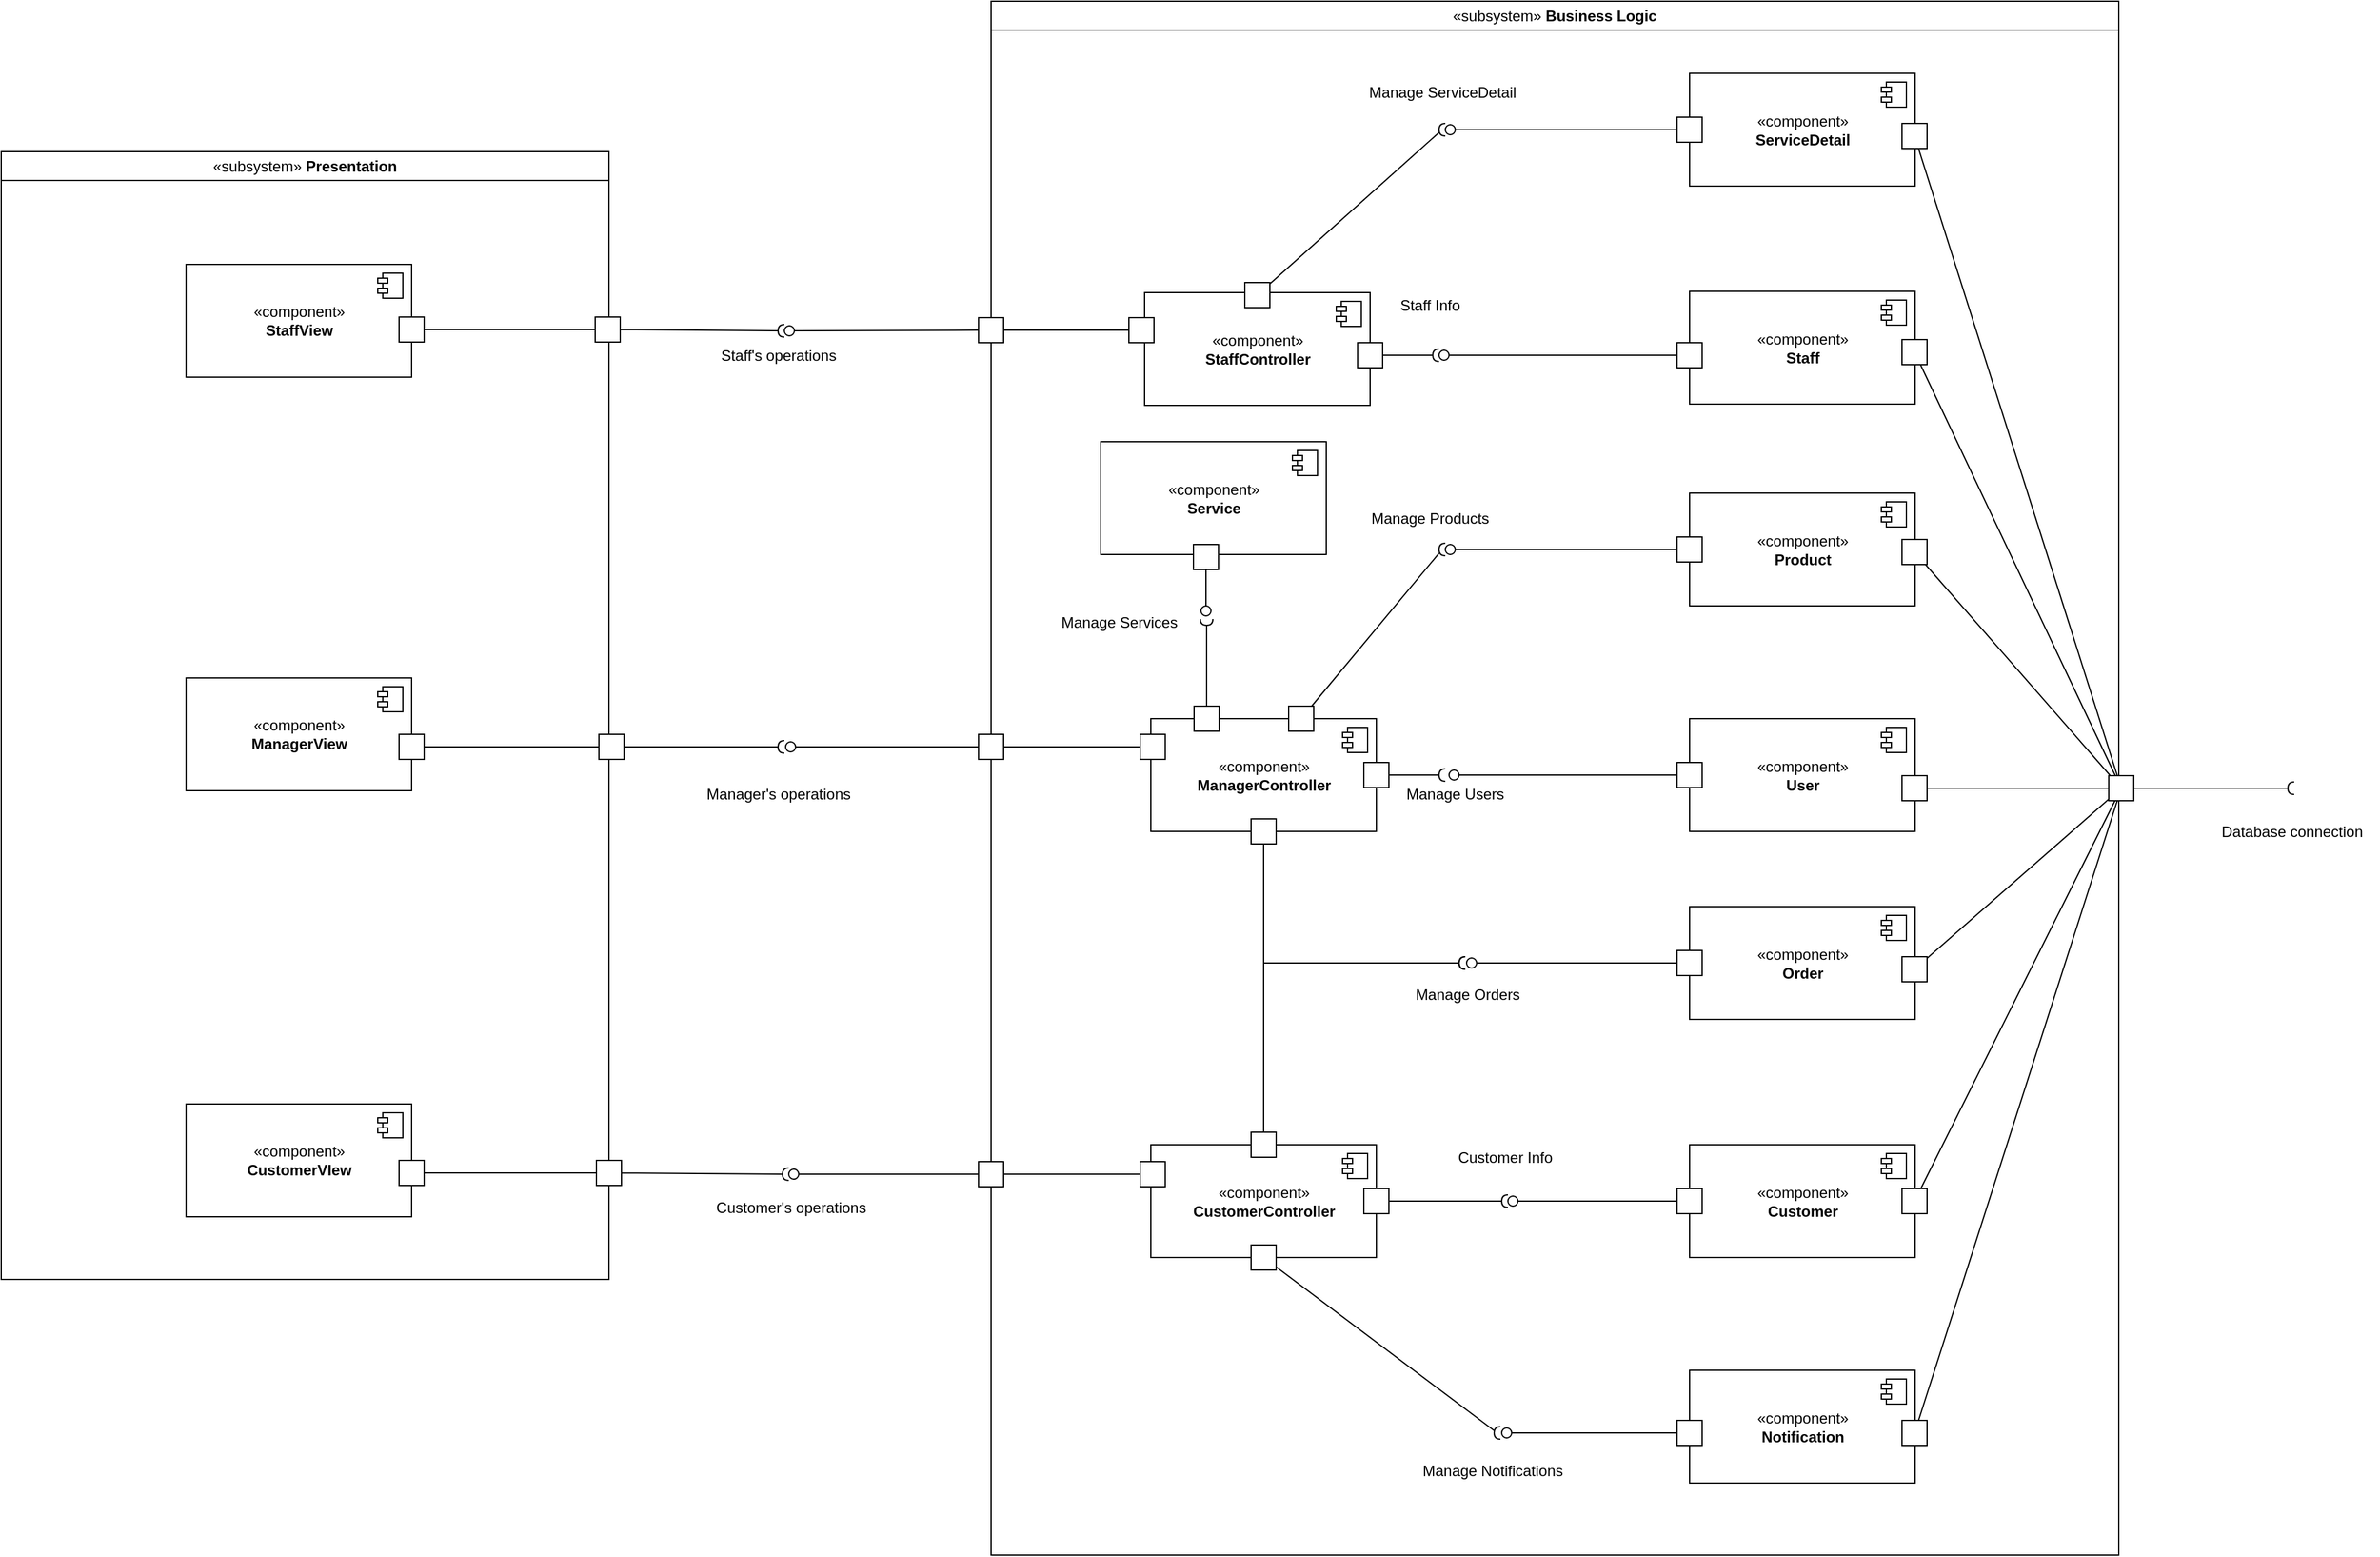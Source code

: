 <mxfile version="24.8.3">
  <diagram name="Page-1" id="fDp5jnlC77bflOpHESIz">
    <mxGraphModel dx="5008" dy="2889" grid="1" gridSize="10" guides="1" tooltips="1" connect="1" arrows="1" fold="1" page="1" pageScale="1" pageWidth="827" pageHeight="1169" math="0" shadow="0">
      <root>
        <mxCell id="0" />
        <mxCell id="1" parent="0" />
        <mxCell id="OTHG-YNJ5ATRgMX6RS4N-114" value="" style="endArrow=none;html=1;rounded=0;align=center;verticalAlign=top;endFill=0;labelBackgroundColor=none;endSize=2;" parent="1" source="OTHG-YNJ5ATRgMX6RS4N-112" target="v-9HtM4yVK6bZZOlOFo0-16" edge="1">
          <mxGeometry relative="1" as="geometry">
            <mxPoint x="-1070" y="465" as="targetPoint" />
          </mxGeometry>
        </mxCell>
        <mxCell id="OTHG-YNJ5ATRgMX6RS4N-117" value="" style="endArrow=none;html=1;rounded=0;align=center;verticalAlign=top;endFill=0;labelBackgroundColor=none;endSize=2;" parent="1" source="OTHG-YNJ5ATRgMX6RS4N-115" target="v-9HtM4yVK6bZZOlOFo0-19" edge="1">
          <mxGeometry relative="1" as="geometry">
            <mxPoint x="-1085" y="805" as="targetPoint" />
          </mxGeometry>
        </mxCell>
        <mxCell id="v-9HtM4yVK6bZZOlOFo0-1" value="&lt;span style=&quot;font-weight: 400;&quot;&gt;«subsystem»&amp;nbsp;&lt;/span&gt;&lt;b&gt;Presentation&lt;/b&gt;" style="swimlane;whiteSpace=wrap;html=1;" vertex="1" parent="1">
          <mxGeometry x="-1420" y="-10" width="485" height="900" as="geometry" />
        </mxCell>
        <mxCell id="v-9HtM4yVK6bZZOlOFo0-2" value="" style="html=1;rounded=0;" vertex="1" parent="v-9HtM4yVK6bZZOlOFo0-1">
          <mxGeometry x="474" y="132" width="20" height="20" as="geometry" />
        </mxCell>
        <mxCell id="OTHG-YNJ5ATRgMX6RS4N-28" value="«component»&lt;br&gt;&lt;b&gt;StaffView&lt;/b&gt;" style="html=1;dropTarget=0;whiteSpace=wrap;" parent="v-9HtM4yVK6bZZOlOFo0-1" vertex="1">
          <mxGeometry x="147.5" y="90" width="180" height="90" as="geometry" />
        </mxCell>
        <mxCell id="OTHG-YNJ5ATRgMX6RS4N-29" value="" style="shape=module;jettyWidth=8;jettyHeight=4;" parent="OTHG-YNJ5ATRgMX6RS4N-28" vertex="1">
          <mxGeometry x="1" width="20" height="20" relative="1" as="geometry">
            <mxPoint x="-27" y="7" as="offset" />
          </mxGeometry>
        </mxCell>
        <mxCell id="OTHG-YNJ5ATRgMX6RS4N-26" value="«component»&lt;br&gt;&lt;b&gt;ManagerView&lt;/b&gt;" style="html=1;dropTarget=0;whiteSpace=wrap;" parent="v-9HtM4yVK6bZZOlOFo0-1" vertex="1">
          <mxGeometry x="147.5" y="420" width="180" height="90" as="geometry" />
        </mxCell>
        <mxCell id="OTHG-YNJ5ATRgMX6RS4N-27" value="" style="shape=module;jettyWidth=8;jettyHeight=4;" parent="OTHG-YNJ5ATRgMX6RS4N-26" vertex="1">
          <mxGeometry x="1" width="20" height="20" relative="1" as="geometry">
            <mxPoint x="-27" y="7" as="offset" />
          </mxGeometry>
        </mxCell>
        <mxCell id="OTHG-YNJ5ATRgMX6RS4N-24" value="«component»&lt;br&gt;&lt;b&gt;CustomerVIew&lt;/b&gt;" style="html=1;dropTarget=0;whiteSpace=wrap;" parent="v-9HtM4yVK6bZZOlOFo0-1" vertex="1">
          <mxGeometry x="147.5" y="760" width="180" height="90" as="geometry" />
        </mxCell>
        <mxCell id="OTHG-YNJ5ATRgMX6RS4N-25" value="" style="shape=module;jettyWidth=8;jettyHeight=4;" parent="OTHG-YNJ5ATRgMX6RS4N-24" vertex="1">
          <mxGeometry x="1" width="20" height="20" relative="1" as="geometry">
            <mxPoint x="-27" y="7" as="offset" />
          </mxGeometry>
        </mxCell>
        <mxCell id="OTHG-YNJ5ATRgMX6RS4N-115" value="" style="html=1;rounded=0;" parent="v-9HtM4yVK6bZZOlOFo0-1" vertex="1">
          <mxGeometry x="317.5" y="805" width="20" height="20" as="geometry" />
        </mxCell>
        <mxCell id="OTHG-YNJ5ATRgMX6RS4N-112" value="" style="html=1;rounded=0;" parent="v-9HtM4yVK6bZZOlOFo0-1" vertex="1">
          <mxGeometry x="317.5" y="465" width="20" height="20" as="geometry" />
        </mxCell>
        <mxCell id="OTHG-YNJ5ATRgMX6RS4N-109" value="" style="html=1;rounded=0;" parent="v-9HtM4yVK6bZZOlOFo0-1" vertex="1">
          <mxGeometry x="317.5" y="132" width="20" height="20" as="geometry" />
        </mxCell>
        <mxCell id="OTHG-YNJ5ATRgMX6RS4N-111" value="" style="endArrow=none;html=1;rounded=0;align=center;verticalAlign=top;endFill=0;labelBackgroundColor=none;endSize=2;" parent="v-9HtM4yVK6bZZOlOFo0-1" source="OTHG-YNJ5ATRgMX6RS4N-109" target="v-9HtM4yVK6bZZOlOFo0-2" edge="1">
          <mxGeometry relative="1" as="geometry">
            <mxPoint x="335" y="141" as="targetPoint" />
          </mxGeometry>
        </mxCell>
        <mxCell id="v-9HtM4yVK6bZZOlOFo0-16" value="" style="html=1;rounded=0;" vertex="1" parent="1">
          <mxGeometry x="-943" y="455" width="20" height="20" as="geometry" />
        </mxCell>
        <mxCell id="v-9HtM4yVK6bZZOlOFo0-17" value="" style="shape=requiredInterface;html=1;fontSize=11;align=center;fillColor=none;points=[];aspect=fixed;resizable=0;verticalAlign=bottom;labelPosition=center;verticalLabelPosition=top;flipH=1;rotation=0;" vertex="1" parent="1">
          <mxGeometry x="-800" y="460" width="5" height="10" as="geometry" />
        </mxCell>
        <mxCell id="v-9HtM4yVK6bZZOlOFo0-18" value="" style="endArrow=none;html=1;rounded=0;align=center;verticalAlign=top;endFill=0;labelBackgroundColor=none;endSize=2;" edge="1" parent="1" source="v-9HtM4yVK6bZZOlOFo0-16" target="v-9HtM4yVK6bZZOlOFo0-17">
          <mxGeometry relative="1" as="geometry">
            <mxPoint x="-965.001" y="465.074" as="targetPoint" />
          </mxGeometry>
        </mxCell>
        <mxCell id="v-9HtM4yVK6bZZOlOFo0-19" value="" style="html=1;rounded=0;" vertex="1" parent="1">
          <mxGeometry x="-945" y="795" width="20" height="20" as="geometry" />
        </mxCell>
        <mxCell id="v-9HtM4yVK6bZZOlOFo0-20" value="" style="shape=requiredInterface;html=1;fontSize=11;align=center;fillColor=none;points=[];aspect=fixed;resizable=0;verticalAlign=bottom;labelPosition=center;verticalLabelPosition=top;flipH=1;rotation=0;" vertex="1" parent="1">
          <mxGeometry x="-796.5" y="801" width="5" height="10" as="geometry" />
        </mxCell>
        <mxCell id="v-9HtM4yVK6bZZOlOFo0-21" value="" style="endArrow=none;html=1;rounded=0;align=center;verticalAlign=top;endFill=0;labelBackgroundColor=none;endSize=2;" edge="1" parent="1" source="v-9HtM4yVK6bZZOlOFo0-19" target="v-9HtM4yVK6bZZOlOFo0-20">
          <mxGeometry relative="1" as="geometry">
            <mxPoint x="-967.001" y="805.074" as="targetPoint" />
          </mxGeometry>
        </mxCell>
        <mxCell id="v-9HtM4yVK6bZZOlOFo0-3" value="" style="shape=requiredInterface;html=1;fontSize=11;align=center;fillColor=none;points=[];aspect=fixed;resizable=0;verticalAlign=bottom;labelPosition=center;verticalLabelPosition=top;flipH=1;rotation=0;" vertex="1" parent="1">
          <mxGeometry x="-800" y="128" width="5" height="10" as="geometry" />
        </mxCell>
        <mxCell id="v-9HtM4yVK6bZZOlOFo0-4" value="" style="endArrow=none;html=1;rounded=0;align=center;verticalAlign=top;endFill=0;labelBackgroundColor=none;endSize=2;" edge="1" source="v-9HtM4yVK6bZZOlOFo0-2" target="v-9HtM4yVK6bZZOlOFo0-3" parent="1">
          <mxGeometry relative="1" as="geometry">
            <mxPoint x="-968.001" y="132.074" as="targetPoint" />
          </mxGeometry>
        </mxCell>
        <mxCell id="v-9HtM4yVK6bZZOlOFo0-24" value="&lt;span style=&quot;font-weight: 400;&quot;&gt;«subsystem»&amp;nbsp;&lt;/span&gt;&lt;b&gt;Business Logic&lt;/b&gt;" style="swimlane;whiteSpace=wrap;html=1;" vertex="1" parent="1">
          <mxGeometry x="-630" y="-130" width="900" height="1240" as="geometry" />
        </mxCell>
        <mxCell id="RllFxYWtb3R3hPKGHQac-41" value="«component»&lt;br&gt;&lt;b&gt;Order&lt;/b&gt;" style="html=1;dropTarget=0;whiteSpace=wrap;" parent="v-9HtM4yVK6bZZOlOFo0-24" vertex="1">
          <mxGeometry x="557.5" y="722.5" width="180" height="90" as="geometry" />
        </mxCell>
        <mxCell id="RllFxYWtb3R3hPKGHQac-42" value="" style="shape=module;jettyWidth=8;jettyHeight=4;" parent="RllFxYWtb3R3hPKGHQac-41" vertex="1">
          <mxGeometry x="1" width="20" height="20" relative="1" as="geometry">
            <mxPoint x="-27" y="7" as="offset" />
          </mxGeometry>
        </mxCell>
        <mxCell id="RllFxYWtb3R3hPKGHQac-43" value="«component»&lt;br&gt;&lt;b&gt;CustomerController&lt;/b&gt;" style="html=1;dropTarget=0;whiteSpace=wrap;" parent="v-9HtM4yVK6bZZOlOFo0-24" vertex="1">
          <mxGeometry x="127.5" y="912.5" width="180" height="90" as="geometry" />
        </mxCell>
        <mxCell id="RllFxYWtb3R3hPKGHQac-44" value="" style="shape=module;jettyWidth=8;jettyHeight=4;" parent="RllFxYWtb3R3hPKGHQac-43" vertex="1">
          <mxGeometry x="1" width="20" height="20" relative="1" as="geometry">
            <mxPoint x="-27" y="7" as="offset" />
          </mxGeometry>
        </mxCell>
        <mxCell id="RllFxYWtb3R3hPKGHQac-49" value="«component»&lt;br&gt;&lt;b&gt;Notification&lt;/b&gt;" style="html=1;dropTarget=0;whiteSpace=wrap;" parent="v-9HtM4yVK6bZZOlOFo0-24" vertex="1">
          <mxGeometry x="557.5" y="1092.5" width="180" height="90" as="geometry" />
        </mxCell>
        <mxCell id="RllFxYWtb3R3hPKGHQac-50" value="" style="shape=module;jettyWidth=8;jettyHeight=4;" parent="RllFxYWtb3R3hPKGHQac-49" vertex="1">
          <mxGeometry x="1" width="20" height="20" relative="1" as="geometry">
            <mxPoint x="-27" y="7" as="offset" />
          </mxGeometry>
        </mxCell>
        <mxCell id="RllFxYWtb3R3hPKGHQac-86" value="«component»&lt;br&gt;&lt;b&gt;ManagerController&lt;/b&gt;" style="html=1;dropTarget=0;whiteSpace=wrap;" parent="v-9HtM4yVK6bZZOlOFo0-24" vertex="1">
          <mxGeometry x="127.5" y="572.5" width="180" height="90" as="geometry" />
        </mxCell>
        <mxCell id="RllFxYWtb3R3hPKGHQac-87" value="" style="shape=module;jettyWidth=8;jettyHeight=4;" parent="RllFxYWtb3R3hPKGHQac-86" vertex="1">
          <mxGeometry x="1" width="20" height="20" relative="1" as="geometry">
            <mxPoint x="-27" y="7" as="offset" />
          </mxGeometry>
        </mxCell>
        <mxCell id="OTHG-YNJ5ATRgMX6RS4N-31" value="«component»&lt;br&gt;&lt;b&gt;StaffController&lt;/b&gt;" style="html=1;dropTarget=0;whiteSpace=wrap;" parent="v-9HtM4yVK6bZZOlOFo0-24" vertex="1">
          <mxGeometry x="122.5" y="232.5" width="180" height="90" as="geometry" />
        </mxCell>
        <mxCell id="OTHG-YNJ5ATRgMX6RS4N-32" value="" style="shape=module;jettyWidth=8;jettyHeight=4;" parent="OTHG-YNJ5ATRgMX6RS4N-31" vertex="1">
          <mxGeometry x="1" width="20" height="20" relative="1" as="geometry">
            <mxPoint x="-27" y="7" as="offset" />
          </mxGeometry>
        </mxCell>
        <mxCell id="OTHG-YNJ5ATRgMX6RS4N-33" value="«component»&lt;br&gt;&lt;b&gt;ServiceDetail&lt;/b&gt;" style="html=1;dropTarget=0;whiteSpace=wrap;" parent="v-9HtM4yVK6bZZOlOFo0-24" vertex="1">
          <mxGeometry x="557.5" y="57.5" width="180" height="90" as="geometry" />
        </mxCell>
        <mxCell id="OTHG-YNJ5ATRgMX6RS4N-34" value="" style="shape=module;jettyWidth=8;jettyHeight=4;" parent="OTHG-YNJ5ATRgMX6RS4N-33" vertex="1">
          <mxGeometry x="1" width="20" height="20" relative="1" as="geometry">
            <mxPoint x="-27" y="7" as="offset" />
          </mxGeometry>
        </mxCell>
        <mxCell id="OTHG-YNJ5ATRgMX6RS4N-35" value="«component»&lt;br&gt;&lt;b&gt;Product&lt;/b&gt;" style="html=1;dropTarget=0;whiteSpace=wrap;" parent="v-9HtM4yVK6bZZOlOFo0-24" vertex="1">
          <mxGeometry x="557.5" y="392.5" width="180" height="90" as="geometry" />
        </mxCell>
        <mxCell id="OTHG-YNJ5ATRgMX6RS4N-36" value="" style="shape=module;jettyWidth=8;jettyHeight=4;" parent="OTHG-YNJ5ATRgMX6RS4N-35" vertex="1">
          <mxGeometry x="1" width="20" height="20" relative="1" as="geometry">
            <mxPoint x="-27" y="7" as="offset" />
          </mxGeometry>
        </mxCell>
        <mxCell id="OTHG-YNJ5ATRgMX6RS4N-37" value="«component»&lt;br&gt;&lt;b&gt;Customer&lt;/b&gt;" style="html=1;dropTarget=0;whiteSpace=wrap;" parent="v-9HtM4yVK6bZZOlOFo0-24" vertex="1">
          <mxGeometry x="557.5" y="912.5" width="180" height="90" as="geometry" />
        </mxCell>
        <mxCell id="OTHG-YNJ5ATRgMX6RS4N-38" value="" style="shape=module;jettyWidth=8;jettyHeight=4;" parent="OTHG-YNJ5ATRgMX6RS4N-37" vertex="1">
          <mxGeometry x="1" width="20" height="20" relative="1" as="geometry">
            <mxPoint x="-27" y="7" as="offset" />
          </mxGeometry>
        </mxCell>
        <mxCell id="OTHG-YNJ5ATRgMX6RS4N-43" value="" style="html=1;rounded=0;" parent="v-9HtM4yVK6bZZOlOFo0-24" vertex="1">
          <mxGeometry x="-10" y="252.5" width="20" height="20" as="geometry" />
        </mxCell>
        <mxCell id="OTHG-YNJ5ATRgMX6RS4N-52" value="" style="html=1;rounded=0;" parent="v-9HtM4yVK6bZZOlOFo0-24" vertex="1">
          <mxGeometry x="297.5" y="607.5" width="20" height="20" as="geometry" />
        </mxCell>
        <mxCell id="OTHG-YNJ5ATRgMX6RS4N-53" value="" style="shape=requiredInterface;html=1;fontSize=11;align=center;fillColor=none;points=[];aspect=fixed;resizable=0;verticalAlign=bottom;labelPosition=center;verticalLabelPosition=top;flipH=1;rotation=0;" parent="v-9HtM4yVK6bZZOlOFo0-24" vertex="1">
          <mxGeometry x="357.5" y="612.5" width="5" height="10" as="geometry" />
        </mxCell>
        <mxCell id="OTHG-YNJ5ATRgMX6RS4N-54" value="" style="endArrow=none;html=1;rounded=0;align=center;verticalAlign=top;endFill=0;labelBackgroundColor=none;endSize=2;" parent="v-9HtM4yVK6bZZOlOFo0-24" source="OTHG-YNJ5ATRgMX6RS4N-52" target="OTHG-YNJ5ATRgMX6RS4N-53" edge="1">
          <mxGeometry relative="1" as="geometry">
            <mxPoint x="365.499" y="623.574" as="targetPoint" />
          </mxGeometry>
        </mxCell>
        <mxCell id="OTHG-YNJ5ATRgMX6RS4N-55" value="" style="html=1;rounded=0;" parent="v-9HtM4yVK6bZZOlOFo0-24" vertex="1">
          <mxGeometry x="292.5" y="272.5" width="20" height="20" as="geometry" />
        </mxCell>
        <mxCell id="OTHG-YNJ5ATRgMX6RS4N-56" value="" style="shape=requiredInterface;html=1;fontSize=11;align=center;fillColor=none;points=[];aspect=fixed;resizable=0;verticalAlign=bottom;labelPosition=center;verticalLabelPosition=top;flipH=1;rotation=0;" parent="v-9HtM4yVK6bZZOlOFo0-24" vertex="1">
          <mxGeometry x="352.5" y="277.5" width="5" height="10" as="geometry" />
        </mxCell>
        <mxCell id="OTHG-YNJ5ATRgMX6RS4N-57" value="" style="endArrow=none;html=1;rounded=0;align=center;verticalAlign=top;endFill=0;labelBackgroundColor=none;endSize=2;" parent="v-9HtM4yVK6bZZOlOFo0-24" source="OTHG-YNJ5ATRgMX6RS4N-55" target="OTHG-YNJ5ATRgMX6RS4N-56" edge="1">
          <mxGeometry relative="1" as="geometry">
            <mxPoint x="360.499" y="282.574" as="targetPoint" />
          </mxGeometry>
        </mxCell>
        <mxCell id="OTHG-YNJ5ATRgMX6RS4N-58" value="" style="html=1;rounded=0;" parent="v-9HtM4yVK6bZZOlOFo0-24" vertex="1">
          <mxGeometry x="297.5" y="947.5" width="20" height="20" as="geometry" />
        </mxCell>
        <mxCell id="OTHG-YNJ5ATRgMX6RS4N-59" value="" style="shape=requiredInterface;html=1;fontSize=11;align=center;fillColor=none;points=[];aspect=fixed;resizable=0;verticalAlign=bottom;labelPosition=center;verticalLabelPosition=top;flipH=1;rotation=0;" parent="v-9HtM4yVK6bZZOlOFo0-24" vertex="1">
          <mxGeometry x="407.5" y="952.5" width="5" height="10" as="geometry" />
        </mxCell>
        <mxCell id="OTHG-YNJ5ATRgMX6RS4N-60" value="" style="endArrow=none;html=1;rounded=0;align=center;verticalAlign=top;endFill=0;labelBackgroundColor=none;endSize=2;" parent="v-9HtM4yVK6bZZOlOFo0-24" source="OTHG-YNJ5ATRgMX6RS4N-58" target="OTHG-YNJ5ATRgMX6RS4N-59" edge="1">
          <mxGeometry relative="1" as="geometry">
            <mxPoint x="365.499" y="963.574" as="targetPoint" />
          </mxGeometry>
        </mxCell>
        <mxCell id="OTHG-YNJ5ATRgMX6RS4N-65" value="«component»&lt;br&gt;&lt;b&gt;Staff&lt;/b&gt;" style="html=1;dropTarget=0;whiteSpace=wrap;" parent="v-9HtM4yVK6bZZOlOFo0-24" vertex="1">
          <mxGeometry x="557.5" y="231.5" width="180" height="90" as="geometry" />
        </mxCell>
        <mxCell id="OTHG-YNJ5ATRgMX6RS4N-66" value="" style="shape=module;jettyWidth=8;jettyHeight=4;" parent="OTHG-YNJ5ATRgMX6RS4N-65" vertex="1">
          <mxGeometry x="1" width="20" height="20" relative="1" as="geometry">
            <mxPoint x="-27" y="7" as="offset" />
          </mxGeometry>
        </mxCell>
        <mxCell id="OTHG-YNJ5ATRgMX6RS4N-67" value="«component»&lt;br&gt;&lt;b&gt;User&lt;/b&gt;" style="html=1;dropTarget=0;whiteSpace=wrap;" parent="v-9HtM4yVK6bZZOlOFo0-24" vertex="1">
          <mxGeometry x="557.5" y="572.5" width="180" height="90" as="geometry" />
        </mxCell>
        <mxCell id="OTHG-YNJ5ATRgMX6RS4N-68" value="" style="shape=module;jettyWidth=8;jettyHeight=4;" parent="OTHG-YNJ5ATRgMX6RS4N-67" vertex="1">
          <mxGeometry x="1" width="20" height="20" relative="1" as="geometry">
            <mxPoint x="-27" y="7" as="offset" />
          </mxGeometry>
        </mxCell>
        <mxCell id="OTHG-YNJ5ATRgMX6RS4N-69" value="" style="html=1;rounded=0;" parent="v-9HtM4yVK6bZZOlOFo0-24" vertex="1">
          <mxGeometry x="237.5" y="562.5" width="20" height="20" as="geometry" />
        </mxCell>
        <mxCell id="OTHG-YNJ5ATRgMX6RS4N-70" value="" style="shape=requiredInterface;html=1;fontSize=11;align=center;fillColor=none;points=[];aspect=fixed;resizable=0;verticalAlign=bottom;labelPosition=center;verticalLabelPosition=top;flipH=1;rotation=0;" parent="v-9HtM4yVK6bZZOlOFo0-24" vertex="1">
          <mxGeometry x="357.5" y="432.5" width="5" height="10" as="geometry" />
        </mxCell>
        <mxCell id="OTHG-YNJ5ATRgMX6RS4N-71" value="" style="endArrow=none;html=1;rounded=0;align=center;verticalAlign=top;endFill=0;labelBackgroundColor=none;endSize=2;" parent="v-9HtM4yVK6bZZOlOFo0-24" source="OTHG-YNJ5ATRgMX6RS4N-69" target="OTHG-YNJ5ATRgMX6RS4N-70" edge="1">
          <mxGeometry relative="1" as="geometry">
            <mxPoint x="275.499" y="432.574" as="targetPoint" />
          </mxGeometry>
        </mxCell>
        <mxCell id="OTHG-YNJ5ATRgMX6RS4N-72" value="" style="html=1;rounded=0;" parent="v-9HtM4yVK6bZZOlOFo0-24" vertex="1">
          <mxGeometry x="547.5" y="272.5" width="20" height="20" as="geometry" />
        </mxCell>
        <mxCell id="OTHG-YNJ5ATRgMX6RS4N-73" value="" style="endArrow=none;html=1;rounded=0;align=center;verticalAlign=top;endFill=0;labelBackgroundColor=none;endSize=2;" parent="v-9HtM4yVK6bZZOlOFo0-24" source="OTHG-YNJ5ATRgMX6RS4N-72" target="OTHG-YNJ5ATRgMX6RS4N-74" edge="1">
          <mxGeometry relative="1" as="geometry" />
        </mxCell>
        <mxCell id="OTHG-YNJ5ATRgMX6RS4N-74" value="" style="ellipse;html=1;fontSize=11;align=center;fillColor=none;points=[];aspect=fixed;resizable=0;verticalAlign=bottom;labelPosition=center;verticalLabelPosition=top;flipH=1;" parent="v-9HtM4yVK6bZZOlOFo0-24" vertex="1">
          <mxGeometry x="357.5" y="278.5" width="8" height="8" as="geometry" />
        </mxCell>
        <mxCell id="OTHG-YNJ5ATRgMX6RS4N-77" value="" style="html=1;rounded=0;" parent="v-9HtM4yVK6bZZOlOFo0-24" vertex="1">
          <mxGeometry x="547.5" y="607.5" width="20" height="20" as="geometry" />
        </mxCell>
        <mxCell id="OTHG-YNJ5ATRgMX6RS4N-78" value="" style="endArrow=none;html=1;rounded=0;align=center;verticalAlign=top;endFill=0;labelBackgroundColor=none;endSize=2;" parent="v-9HtM4yVK6bZZOlOFo0-24" source="OTHG-YNJ5ATRgMX6RS4N-77" target="OTHG-YNJ5ATRgMX6RS4N-79" edge="1">
          <mxGeometry relative="1" as="geometry" />
        </mxCell>
        <mxCell id="OTHG-YNJ5ATRgMX6RS4N-79" value="" style="ellipse;html=1;fontSize=11;align=center;fillColor=none;points=[];aspect=fixed;resizable=0;verticalAlign=bottom;labelPosition=center;verticalLabelPosition=top;flipH=1;" parent="v-9HtM4yVK6bZZOlOFo0-24" vertex="1">
          <mxGeometry x="365.5" y="613.5" width="8" height="8" as="geometry" />
        </mxCell>
        <mxCell id="OTHG-YNJ5ATRgMX6RS4N-81" value="" style="html=1;rounded=0;" parent="v-9HtM4yVK6bZZOlOFo0-24" vertex="1">
          <mxGeometry x="207.5" y="652.5" width="20" height="20" as="geometry" />
        </mxCell>
        <mxCell id="OTHG-YNJ5ATRgMX6RS4N-84" value="" style="html=1;rounded=0;" parent="v-9HtM4yVK6bZZOlOFo0-24" vertex="1">
          <mxGeometry x="207.5" y="902.5" width="20" height="20" as="geometry" />
        </mxCell>
        <mxCell id="OTHG-YNJ5ATRgMX6RS4N-86" value="" style="endArrow=none;html=1;rounded=0;align=center;verticalAlign=top;endFill=0;labelBackgroundColor=none;endSize=2;" parent="v-9HtM4yVK6bZZOlOFo0-24" source="OTHG-YNJ5ATRgMX6RS4N-84" target="OTHG-YNJ5ATRgMX6RS4N-85" edge="1">
          <mxGeometry relative="1" as="geometry">
            <mxPoint x="275.499" y="912.574" as="targetPoint" />
            <Array as="points">
              <mxPoint x="217.5" y="767.5" />
            </Array>
          </mxGeometry>
        </mxCell>
        <mxCell id="OTHG-YNJ5ATRgMX6RS4N-87" value="" style="endArrow=none;html=1;rounded=0;align=center;verticalAlign=top;endFill=0;labelBackgroundColor=none;endSize=2;" parent="v-9HtM4yVK6bZZOlOFo0-24" source="OTHG-YNJ5ATRgMX6RS4N-81" target="OTHG-YNJ5ATRgMX6RS4N-85" edge="1">
          <mxGeometry relative="1" as="geometry">
            <mxPoint x="365.5" y="765.5" as="targetPoint" />
            <mxPoint x="227.5" y="669.5" as="sourcePoint" />
            <Array as="points">
              <mxPoint x="217.5" y="767.5" />
            </Array>
          </mxGeometry>
        </mxCell>
        <mxCell id="OTHG-YNJ5ATRgMX6RS4N-88" value="" style="group" parent="v-9HtM4yVK6bZZOlOFo0-24" vertex="1" connectable="0">
          <mxGeometry x="373.5" y="762.5" width="5" height="10" as="geometry" />
        </mxCell>
        <mxCell id="OTHG-YNJ5ATRgMX6RS4N-82" value="" style="shape=requiredInterface;html=1;fontSize=11;align=center;fillColor=none;points=[];aspect=fixed;resizable=0;verticalAlign=bottom;labelPosition=center;verticalLabelPosition=top;flipH=1;rotation=0;" parent="OTHG-YNJ5ATRgMX6RS4N-88" vertex="1">
          <mxGeometry width="5" height="10" as="geometry" />
        </mxCell>
        <mxCell id="OTHG-YNJ5ATRgMX6RS4N-83" value="" style="endArrow=none;html=1;rounded=0;align=center;verticalAlign=top;endFill=0;labelBackgroundColor=none;endSize=2;" parent="OTHG-YNJ5ATRgMX6RS4N-88" source="OTHG-YNJ5ATRgMX6RS4N-85" target="OTHG-YNJ5ATRgMX6RS4N-82" edge="1">
          <mxGeometry relative="1" as="geometry">
            <mxPoint x="-90.001" y="-99.926" as="targetPoint" />
          </mxGeometry>
        </mxCell>
        <mxCell id="OTHG-YNJ5ATRgMX6RS4N-85" value="" style="shape=requiredInterface;html=1;fontSize=11;align=center;fillColor=none;points=[];aspect=fixed;resizable=0;verticalAlign=bottom;labelPosition=center;verticalLabelPosition=top;flipH=1;rotation=0;" parent="OTHG-YNJ5ATRgMX6RS4N-88" vertex="1">
          <mxGeometry width="5" height="10" as="geometry" />
        </mxCell>
        <mxCell id="OTHG-YNJ5ATRgMX6RS4N-89" value="" style="html=1;rounded=0;" parent="v-9HtM4yVK6bZZOlOFo0-24" vertex="1">
          <mxGeometry x="547.5" y="757.5" width="20" height="20" as="geometry" />
        </mxCell>
        <mxCell id="OTHG-YNJ5ATRgMX6RS4N-90" value="" style="endArrow=none;html=1;rounded=0;align=center;verticalAlign=top;endFill=0;labelBackgroundColor=none;endSize=2;" parent="v-9HtM4yVK6bZZOlOFo0-24" source="OTHG-YNJ5ATRgMX6RS4N-89" target="OTHG-YNJ5ATRgMX6RS4N-91" edge="1">
          <mxGeometry relative="1" as="geometry" />
        </mxCell>
        <mxCell id="OTHG-YNJ5ATRgMX6RS4N-91" value="" style="ellipse;html=1;fontSize=11;align=center;fillColor=none;points=[];aspect=fixed;resizable=0;verticalAlign=bottom;labelPosition=center;verticalLabelPosition=top;flipH=1;" parent="v-9HtM4yVK6bZZOlOFo0-24" vertex="1">
          <mxGeometry x="379.5" y="763.5" width="8" height="8" as="geometry" />
        </mxCell>
        <mxCell id="OTHG-YNJ5ATRgMX6RS4N-92" value="" style="html=1;rounded=0;" parent="v-9HtM4yVK6bZZOlOFo0-24" vertex="1">
          <mxGeometry x="547.5" y="947.5" width="20" height="20" as="geometry" />
        </mxCell>
        <mxCell id="OTHG-YNJ5ATRgMX6RS4N-93" value="" style="endArrow=none;html=1;rounded=0;align=center;verticalAlign=top;endFill=0;labelBackgroundColor=none;endSize=2;" parent="v-9HtM4yVK6bZZOlOFo0-24" source="OTHG-YNJ5ATRgMX6RS4N-92" target="OTHG-YNJ5ATRgMX6RS4N-94" edge="1">
          <mxGeometry relative="1" as="geometry" />
        </mxCell>
        <mxCell id="OTHG-YNJ5ATRgMX6RS4N-94" value="" style="ellipse;html=1;fontSize=11;align=center;fillColor=none;points=[];aspect=fixed;resizable=0;verticalAlign=bottom;labelPosition=center;verticalLabelPosition=top;flipH=1;" parent="v-9HtM4yVK6bZZOlOFo0-24" vertex="1">
          <mxGeometry x="412.5" y="953.5" width="8" height="8" as="geometry" />
        </mxCell>
        <mxCell id="OTHG-YNJ5ATRgMX6RS4N-95" value="" style="html=1;rounded=0;" parent="v-9HtM4yVK6bZZOlOFo0-24" vertex="1">
          <mxGeometry x="547.5" y="427.5" width="20" height="20" as="geometry" />
        </mxCell>
        <mxCell id="OTHG-YNJ5ATRgMX6RS4N-96" value="" style="endArrow=none;html=1;rounded=0;align=center;verticalAlign=top;endFill=0;labelBackgroundColor=none;endSize=2;" parent="v-9HtM4yVK6bZZOlOFo0-24" source="OTHG-YNJ5ATRgMX6RS4N-95" target="OTHG-YNJ5ATRgMX6RS4N-97" edge="1">
          <mxGeometry relative="1" as="geometry" />
        </mxCell>
        <mxCell id="OTHG-YNJ5ATRgMX6RS4N-97" value="" style="ellipse;html=1;fontSize=11;align=center;fillColor=none;points=[];aspect=fixed;resizable=0;verticalAlign=bottom;labelPosition=center;verticalLabelPosition=top;flipH=1;" parent="v-9HtM4yVK6bZZOlOFo0-24" vertex="1">
          <mxGeometry x="362.5" y="433.5" width="8" height="8" as="geometry" />
        </mxCell>
        <mxCell id="OTHG-YNJ5ATRgMX6RS4N-98" value="" style="html=1;rounded=0;" parent="v-9HtM4yVK6bZZOlOFo0-24" vertex="1">
          <mxGeometry x="207.5" y="992.5" width="20" height="20" as="geometry" />
        </mxCell>
        <mxCell id="OTHG-YNJ5ATRgMX6RS4N-99" value="" style="shape=requiredInterface;html=1;fontSize=11;align=center;fillColor=none;points=[];aspect=fixed;resizable=0;verticalAlign=bottom;labelPosition=center;verticalLabelPosition=top;flipH=1;rotation=0;" parent="v-9HtM4yVK6bZZOlOFo0-24" vertex="1">
          <mxGeometry x="401.5" y="1137.5" width="5" height="10" as="geometry" />
        </mxCell>
        <mxCell id="OTHG-YNJ5ATRgMX6RS4N-100" value="" style="endArrow=none;html=1;rounded=0;align=center;verticalAlign=top;endFill=0;labelBackgroundColor=none;endSize=2;" parent="v-9HtM4yVK6bZZOlOFo0-24" source="OTHG-YNJ5ATRgMX6RS4N-98" target="OTHG-YNJ5ATRgMX6RS4N-99" edge="1">
          <mxGeometry relative="1" as="geometry">
            <mxPoint x="655.499" y="872.574" as="targetPoint" />
          </mxGeometry>
        </mxCell>
        <mxCell id="OTHG-YNJ5ATRgMX6RS4N-102" value="" style="html=1;rounded=0;" parent="v-9HtM4yVK6bZZOlOFo0-24" vertex="1">
          <mxGeometry x="547.5" y="1132.5" width="20" height="20" as="geometry" />
        </mxCell>
        <mxCell id="OTHG-YNJ5ATRgMX6RS4N-103" value="" style="endArrow=none;html=1;rounded=0;align=center;verticalAlign=top;endFill=0;labelBackgroundColor=none;endSize=2;" parent="v-9HtM4yVK6bZZOlOFo0-24" source="OTHG-YNJ5ATRgMX6RS4N-102" target="OTHG-YNJ5ATRgMX6RS4N-104" edge="1">
          <mxGeometry relative="1" as="geometry" />
        </mxCell>
        <mxCell id="OTHG-YNJ5ATRgMX6RS4N-104" value="" style="ellipse;html=1;fontSize=11;align=center;fillColor=none;points=[];aspect=fixed;resizable=0;verticalAlign=bottom;labelPosition=center;verticalLabelPosition=top;flipH=1;" parent="v-9HtM4yVK6bZZOlOFo0-24" vertex="1">
          <mxGeometry x="407.5" y="1138.5" width="8" height="8" as="geometry" />
        </mxCell>
        <mxCell id="OTHG-YNJ5ATRgMX6RS4N-121" value="«component»&lt;br&gt;&lt;b&gt;Service&lt;/b&gt;" style="html=1;dropTarget=0;whiteSpace=wrap;" parent="v-9HtM4yVK6bZZOlOFo0-24" vertex="1">
          <mxGeometry x="87.5" y="351.5" width="180" height="90" as="geometry" />
        </mxCell>
        <mxCell id="OTHG-YNJ5ATRgMX6RS4N-122" value="" style="shape=module;jettyWidth=8;jettyHeight=4;" parent="OTHG-YNJ5ATRgMX6RS4N-121" vertex="1">
          <mxGeometry x="1" width="20" height="20" relative="1" as="geometry">
            <mxPoint x="-27" y="7" as="offset" />
          </mxGeometry>
        </mxCell>
        <mxCell id="OTHG-YNJ5ATRgMX6RS4N-123" value="" style="html=1;rounded=0;" parent="v-9HtM4yVK6bZZOlOFo0-24" vertex="1">
          <mxGeometry x="161.5" y="433.5" width="20" height="20" as="geometry" />
        </mxCell>
        <mxCell id="OTHG-YNJ5ATRgMX6RS4N-124" value="" style="endArrow=none;html=1;rounded=0;align=center;verticalAlign=top;endFill=0;labelBackgroundColor=none;endSize=2;" parent="v-9HtM4yVK6bZZOlOFo0-24" source="OTHG-YNJ5ATRgMX6RS4N-123" target="OTHG-YNJ5ATRgMX6RS4N-125" edge="1">
          <mxGeometry relative="1" as="geometry" />
        </mxCell>
        <mxCell id="OTHG-YNJ5ATRgMX6RS4N-125" value="" style="ellipse;html=1;fontSize=11;align=center;fillColor=none;points=[];aspect=fixed;resizable=0;verticalAlign=bottom;labelPosition=center;verticalLabelPosition=top;flipH=1;" parent="v-9HtM4yVK6bZZOlOFo0-24" vertex="1">
          <mxGeometry x="167.5" y="482.5" width="8" height="8" as="geometry" />
        </mxCell>
        <mxCell id="OTHG-YNJ5ATRgMX6RS4N-126" value="" style="html=1;rounded=0;" parent="v-9HtM4yVK6bZZOlOFo0-24" vertex="1">
          <mxGeometry x="162" y="562.5" width="20" height="20" as="geometry" />
        </mxCell>
        <mxCell id="OTHG-YNJ5ATRgMX6RS4N-127" value="" style="shape=requiredInterface;html=1;fontSize=11;align=center;fillColor=none;points=[];aspect=fixed;resizable=0;verticalAlign=bottom;labelPosition=center;verticalLabelPosition=top;flipH=1;rotation=-90;" parent="v-9HtM4yVK6bZZOlOFo0-24" vertex="1">
          <mxGeometry x="169.5" y="490.5" width="5" height="10" as="geometry" />
        </mxCell>
        <mxCell id="OTHG-YNJ5ATRgMX6RS4N-128" value="" style="endArrow=none;html=1;rounded=0;align=center;verticalAlign=top;endFill=0;labelBackgroundColor=none;endSize=2;" parent="v-9HtM4yVK6bZZOlOFo0-24" source="OTHG-YNJ5ATRgMX6RS4N-126" target="OTHG-YNJ5ATRgMX6RS4N-127" edge="1">
          <mxGeometry relative="1" as="geometry">
            <mxPoint x="230.499" y="572.574" as="targetPoint" />
          </mxGeometry>
        </mxCell>
        <mxCell id="OTHG-YNJ5ATRgMX6RS4N-134" value="" style="html=1;rounded=0;" parent="v-9HtM4yVK6bZZOlOFo0-24" vertex="1">
          <mxGeometry x="202.5" y="224.5" width="20" height="20" as="geometry" />
        </mxCell>
        <mxCell id="OTHG-YNJ5ATRgMX6RS4N-135" value="" style="shape=requiredInterface;html=1;fontSize=11;align=center;fillColor=none;points=[];aspect=fixed;resizable=0;verticalAlign=bottom;labelPosition=center;verticalLabelPosition=top;flipH=1;rotation=0;" parent="v-9HtM4yVK6bZZOlOFo0-24" vertex="1">
          <mxGeometry x="357.5" y="97.5" width="5" height="10" as="geometry" />
        </mxCell>
        <mxCell id="OTHG-YNJ5ATRgMX6RS4N-136" value="" style="endArrow=none;html=1;rounded=0;align=center;verticalAlign=top;endFill=0;labelBackgroundColor=none;endSize=2;" parent="v-9HtM4yVK6bZZOlOFo0-24" source="OTHG-YNJ5ATRgMX6RS4N-134" target="OTHG-YNJ5ATRgMX6RS4N-135" edge="1">
          <mxGeometry relative="1" as="geometry">
            <mxPoint x="275.499" y="97.574" as="targetPoint" />
          </mxGeometry>
        </mxCell>
        <mxCell id="OTHG-YNJ5ATRgMX6RS4N-137" value="" style="html=1;rounded=0;" parent="v-9HtM4yVK6bZZOlOFo0-24" vertex="1">
          <mxGeometry x="547.5" y="92.5" width="20" height="20" as="geometry" />
        </mxCell>
        <mxCell id="OTHG-YNJ5ATRgMX6RS4N-138" value="" style="endArrow=none;html=1;rounded=0;align=center;verticalAlign=top;endFill=0;labelBackgroundColor=none;endSize=2;" parent="v-9HtM4yVK6bZZOlOFo0-24" source="OTHG-YNJ5ATRgMX6RS4N-137" target="OTHG-YNJ5ATRgMX6RS4N-139" edge="1">
          <mxGeometry relative="1" as="geometry" />
        </mxCell>
        <mxCell id="OTHG-YNJ5ATRgMX6RS4N-139" value="" style="ellipse;html=1;fontSize=11;align=center;fillColor=none;points=[];aspect=fixed;resizable=0;verticalAlign=bottom;labelPosition=center;verticalLabelPosition=top;flipH=1;" parent="v-9HtM4yVK6bZZOlOFo0-24" vertex="1">
          <mxGeometry x="362.5" y="98.5" width="8" height="8" as="geometry" />
        </mxCell>
        <mxCell id="v-9HtM4yVK6bZZOlOFo0-30" value="" style="html=1;rounded=0;" vertex="1" parent="v-9HtM4yVK6bZZOlOFo0-24">
          <mxGeometry x="119" y="585" width="20" height="20" as="geometry" />
        </mxCell>
        <mxCell id="v-9HtM4yVK6bZZOlOFo0-33" value="" style="html=1;rounded=0;" vertex="1" parent="v-9HtM4yVK6bZZOlOFo0-24">
          <mxGeometry x="110" y="252.5" width="20" height="20" as="geometry" />
        </mxCell>
        <mxCell id="v-9HtM4yVK6bZZOlOFo0-34" value="" style="endArrow=none;html=1;rounded=0;align=center;verticalAlign=top;endFill=0;labelBackgroundColor=none;endSize=2;" edge="1" source="v-9HtM4yVK6bZZOlOFo0-33" target="OTHG-YNJ5ATRgMX6RS4N-43" parent="v-9HtM4yVK6bZZOlOFo0-24">
          <mxGeometry relative="1" as="geometry">
            <mxPoint x="76.5" y="267.5" as="targetPoint" />
          </mxGeometry>
        </mxCell>
        <mxCell id="v-9HtM4yVK6bZZOlOFo0-36" value="" style="html=1;rounded=0;" vertex="1" parent="v-9HtM4yVK6bZZOlOFo0-24">
          <mxGeometry x="119" y="926" width="20" height="20" as="geometry" />
        </mxCell>
        <mxCell id="v-9HtM4yVK6bZZOlOFo0-41" value="Manage Services" style="text;html=1;align=center;verticalAlign=middle;resizable=0;points=[];autosize=1;strokeColor=none;fillColor=none;" vertex="1" parent="v-9HtM4yVK6bZZOlOFo0-24">
          <mxGeometry x="41.5" y="480.5" width="120" height="30" as="geometry" />
        </mxCell>
        <mxCell id="v-9HtM4yVK6bZZOlOFo0-57" value="" style="html=1;rounded=0;" vertex="1" parent="v-9HtM4yVK6bZZOlOFo0-24">
          <mxGeometry x="727" y="97.5" width="20" height="20" as="geometry" />
        </mxCell>
        <mxCell id="v-9HtM4yVK6bZZOlOFo0-60" value="" style="html=1;rounded=0;" vertex="1" parent="v-9HtM4yVK6bZZOlOFo0-24">
          <mxGeometry x="727" y="270" width="20" height="20" as="geometry" />
        </mxCell>
        <mxCell id="v-9HtM4yVK6bZZOlOFo0-62" value="" style="html=1;rounded=0;" vertex="1" parent="v-9HtM4yVK6bZZOlOFo0-24">
          <mxGeometry x="727" y="429.5" width="20" height="20" as="geometry" />
        </mxCell>
        <mxCell id="v-9HtM4yVK6bZZOlOFo0-64" value="" style="html=1;rounded=0;" vertex="1" parent="v-9HtM4yVK6bZZOlOFo0-24">
          <mxGeometry x="727" y="618" width="20" height="20" as="geometry" />
        </mxCell>
        <mxCell id="v-9HtM4yVK6bZZOlOFo0-66" value="" style="html=1;rounded=0;" vertex="1" parent="v-9HtM4yVK6bZZOlOFo0-24">
          <mxGeometry x="727" y="762.5" width="20" height="20" as="geometry" />
        </mxCell>
        <mxCell id="v-9HtM4yVK6bZZOlOFo0-68" value="" style="html=1;rounded=0;" vertex="1" parent="v-9HtM4yVK6bZZOlOFo0-24">
          <mxGeometry x="727" y="947.5" width="20" height="20" as="geometry" />
        </mxCell>
        <mxCell id="v-9HtM4yVK6bZZOlOFo0-70" value="" style="html=1;rounded=0;" vertex="1" parent="v-9HtM4yVK6bZZOlOFo0-24">
          <mxGeometry x="727" y="1132.5" width="20" height="20" as="geometry" />
        </mxCell>
        <mxCell id="OTHG-YNJ5ATRgMX6RS4N-45" value="" style="ellipse;html=1;fontSize=11;align=center;fillColor=none;points=[];aspect=fixed;resizable=0;verticalAlign=bottom;labelPosition=center;verticalLabelPosition=top;flipH=1;" parent="1" vertex="1">
          <mxGeometry x="-795" y="129" width="8" height="8" as="geometry" />
        </mxCell>
        <mxCell id="OTHG-YNJ5ATRgMX6RS4N-44" value="" style="endArrow=none;html=1;rounded=0;align=center;verticalAlign=top;endFill=0;labelBackgroundColor=none;endSize=2;" parent="1" source="OTHG-YNJ5ATRgMX6RS4N-43" target="OTHG-YNJ5ATRgMX6RS4N-45" edge="1">
          <mxGeometry relative="1" as="geometry" />
        </mxCell>
        <mxCell id="OTHG-YNJ5ATRgMX6RS4N-48" value="" style="ellipse;html=1;fontSize=11;align=center;fillColor=none;points=[];aspect=fixed;resizable=0;verticalAlign=bottom;labelPosition=center;verticalLabelPosition=top;flipH=1;" parent="1" vertex="1">
          <mxGeometry x="-794" y="461" width="8" height="8" as="geometry" />
        </mxCell>
        <mxCell id="OTHG-YNJ5ATRgMX6RS4N-47" value="" style="endArrow=none;html=1;rounded=0;align=center;verticalAlign=top;endFill=0;labelBackgroundColor=none;endSize=2;" parent="1" source="OTHG-YNJ5ATRgMX6RS4N-46" target="OTHG-YNJ5ATRgMX6RS4N-48" edge="1">
          <mxGeometry relative="1" as="geometry" />
        </mxCell>
        <mxCell id="OTHG-YNJ5ATRgMX6RS4N-46" value="" style="html=1;rounded=0;" parent="1" vertex="1">
          <mxGeometry x="-640" y="455" width="20" height="20" as="geometry" />
        </mxCell>
        <mxCell id="OTHG-YNJ5ATRgMX6RS4N-51" value="" style="ellipse;html=1;fontSize=11;align=center;fillColor=none;points=[];aspect=fixed;resizable=0;verticalAlign=bottom;labelPosition=center;verticalLabelPosition=top;flipH=1;" parent="1" vertex="1">
          <mxGeometry x="-791.5" y="802" width="8" height="8" as="geometry" />
        </mxCell>
        <mxCell id="OTHG-YNJ5ATRgMX6RS4N-50" value="" style="endArrow=none;html=1;rounded=0;align=center;verticalAlign=top;endFill=0;labelBackgroundColor=none;endSize=2;" parent="1" source="OTHG-YNJ5ATRgMX6RS4N-49" target="OTHG-YNJ5ATRgMX6RS4N-51" edge="1">
          <mxGeometry relative="1" as="geometry" />
        </mxCell>
        <mxCell id="OTHG-YNJ5ATRgMX6RS4N-49" value="" style="html=1;rounded=0;" parent="1" vertex="1">
          <mxGeometry x="-640" y="796" width="20" height="20" as="geometry" />
        </mxCell>
        <mxCell id="v-9HtM4yVK6bZZOlOFo0-31" value="" style="endArrow=none;html=1;rounded=0;align=center;verticalAlign=top;endFill=0;labelBackgroundColor=none;endSize=2;" edge="1" source="v-9HtM4yVK6bZZOlOFo0-30" target="OTHG-YNJ5ATRgMX6RS4N-46" parent="1">
          <mxGeometry relative="1" as="geometry">
            <mxPoint x="-542.0" y="467.5" as="targetPoint" />
          </mxGeometry>
        </mxCell>
        <mxCell id="v-9HtM4yVK6bZZOlOFo0-37" value="" style="endArrow=none;html=1;rounded=0;align=center;verticalAlign=top;endFill=0;labelBackgroundColor=none;endSize=2;" edge="1" source="v-9HtM4yVK6bZZOlOFo0-36" target="OTHG-YNJ5ATRgMX6RS4N-49" parent="1">
          <mxGeometry relative="1" as="geometry">
            <mxPoint x="-542" y="807.5" as="targetPoint" />
          </mxGeometry>
        </mxCell>
        <mxCell id="v-9HtM4yVK6bZZOlOFo0-39" value="Manage Users" style="text;html=1;align=center;verticalAlign=middle;resizable=0;points=[];autosize=1;strokeColor=none;fillColor=none;" vertex="1" parent="1">
          <mxGeometry x="-310" y="488" width="100" height="30" as="geometry" />
        </mxCell>
        <mxCell id="v-9HtM4yVK6bZZOlOFo0-40" value="Manage Products" style="text;html=1;align=center;verticalAlign=middle;resizable=0;points=[];autosize=1;strokeColor=none;fillColor=none;" vertex="1" parent="1">
          <mxGeometry x="-340" y="268" width="120" height="30" as="geometry" />
        </mxCell>
        <mxCell id="v-9HtM4yVK6bZZOlOFo0-42" value="Customer Info" style="text;html=1;align=center;verticalAlign=middle;resizable=0;points=[];autosize=1;strokeColor=none;fillColor=none;" vertex="1" parent="1">
          <mxGeometry x="-270" y="778" width="100" height="30" as="geometry" />
        </mxCell>
        <mxCell id="v-9HtM4yVK6bZZOlOFo0-43" value="Staff Info" style="text;html=1;align=center;verticalAlign=middle;resizable=0;points=[];autosize=1;strokeColor=none;fillColor=none;" vertex="1" parent="1">
          <mxGeometry x="-315" y="98" width="70" height="30" as="geometry" />
        </mxCell>
        <mxCell id="v-9HtM4yVK6bZZOlOFo0-44" value="Manage ServiceDetail" style="text;html=1;align=center;verticalAlign=middle;resizable=0;points=[];autosize=1;strokeColor=none;fillColor=none;" vertex="1" parent="1">
          <mxGeometry x="-340" y="-72" width="140" height="30" as="geometry" />
        </mxCell>
        <mxCell id="v-9HtM4yVK6bZZOlOFo0-45" value="Manage Orders" style="text;html=1;align=center;verticalAlign=middle;resizable=0;points=[];autosize=1;strokeColor=none;fillColor=none;" vertex="1" parent="1">
          <mxGeometry x="-305" y="648" width="110" height="30" as="geometry" />
        </mxCell>
        <mxCell id="v-9HtM4yVK6bZZOlOFo0-46" value="Manage Notifications" style="text;html=1;align=center;verticalAlign=middle;resizable=0;points=[];autosize=1;strokeColor=none;fillColor=none;" vertex="1" parent="1">
          <mxGeometry x="-300" y="1028" width="140" height="30" as="geometry" />
        </mxCell>
        <mxCell id="v-9HtM4yVK6bZZOlOFo0-48" value="Staff&#39;s operations" style="text;html=1;align=center;verticalAlign=middle;resizable=0;points=[];autosize=1;strokeColor=none;fillColor=none;" vertex="1" parent="1">
          <mxGeometry x="-860" y="138" width="120" height="30" as="geometry" />
        </mxCell>
        <mxCell id="v-9HtM4yVK6bZZOlOFo0-49" value="Manager&#39;s operations" style="text;html=1;align=center;verticalAlign=middle;resizable=0;points=[];autosize=1;strokeColor=none;fillColor=none;" vertex="1" parent="1">
          <mxGeometry x="-870" y="488" width="140" height="30" as="geometry" />
        </mxCell>
        <mxCell id="v-9HtM4yVK6bZZOlOFo0-50" value="Customer&#39;s operations" style="text;html=1;align=center;verticalAlign=middle;resizable=0;points=[];autosize=1;strokeColor=none;fillColor=none;" vertex="1" parent="1">
          <mxGeometry x="-860" y="818" width="140" height="30" as="geometry" />
        </mxCell>
        <mxCell id="v-9HtM4yVK6bZZOlOFo0-53" value="" style="html=1;rounded=0;" vertex="1" parent="1">
          <mxGeometry x="262" y="488" width="20" height="20" as="geometry" />
        </mxCell>
        <mxCell id="v-9HtM4yVK6bZZOlOFo0-54" value="" style="shape=requiredInterface;html=1;fontSize=11;align=center;fillColor=none;points=[];aspect=fixed;resizable=0;verticalAlign=bottom;labelPosition=center;verticalLabelPosition=top;flipH=1;rotation=0;" vertex="1" parent="1">
          <mxGeometry x="405" y="493" width="5" height="10" as="geometry" />
        </mxCell>
        <mxCell id="v-9HtM4yVK6bZZOlOFo0-55" value="" style="endArrow=none;html=1;rounded=0;align=center;verticalAlign=top;endFill=0;labelBackgroundColor=none;endSize=2;" edge="1" source="v-9HtM4yVK6bZZOlOFo0-53" target="v-9HtM4yVK6bZZOlOFo0-54" parent="1">
          <mxGeometry relative="1" as="geometry">
            <mxPoint x="329.999" y="498.074" as="targetPoint" />
          </mxGeometry>
        </mxCell>
        <mxCell id="v-9HtM4yVK6bZZOlOFo0-56" value="Database connection" style="text;html=1;align=center;verticalAlign=middle;resizable=0;points=[];autosize=1;strokeColor=none;fillColor=none;" vertex="1" parent="1">
          <mxGeometry x="337.5" y="518" width="140" height="30" as="geometry" />
        </mxCell>
        <mxCell id="v-9HtM4yVK6bZZOlOFo0-59" value="" style="endArrow=none;html=1;rounded=0;align=center;verticalAlign=top;endFill=0;labelBackgroundColor=none;endSize=2;" edge="1" source="v-9HtM4yVK6bZZOlOFo0-57" target="v-9HtM4yVK6bZZOlOFo0-53" parent="1">
          <mxGeometry relative="1" as="geometry">
            <mxPoint x="370" y="250.0" as="targetPoint" />
          </mxGeometry>
        </mxCell>
        <mxCell id="v-9HtM4yVK6bZZOlOFo0-61" value="" style="endArrow=none;html=1;rounded=0;align=center;verticalAlign=top;endFill=0;labelBackgroundColor=none;endSize=2;" edge="1" parent="1" source="v-9HtM4yVK6bZZOlOFo0-60" target="v-9HtM4yVK6bZZOlOFo0-53">
          <mxGeometry relative="1" as="geometry">
            <mxPoint x="269" y="660.5" as="targetPoint" />
          </mxGeometry>
        </mxCell>
        <mxCell id="v-9HtM4yVK6bZZOlOFo0-63" value="" style="endArrow=none;html=1;rounded=0;align=center;verticalAlign=top;endFill=0;labelBackgroundColor=none;endSize=2;" edge="1" parent="1" source="v-9HtM4yVK6bZZOlOFo0-62" target="v-9HtM4yVK6bZZOlOFo0-53">
          <mxGeometry relative="1" as="geometry">
            <mxPoint x="267" y="647.5" as="targetPoint" />
          </mxGeometry>
        </mxCell>
        <mxCell id="v-9HtM4yVK6bZZOlOFo0-65" value="" style="endArrow=none;html=1;rounded=0;align=center;verticalAlign=top;endFill=0;labelBackgroundColor=none;endSize=2;" edge="1" parent="1" source="v-9HtM4yVK6bZZOlOFo0-64" target="v-9HtM4yVK6bZZOlOFo0-53">
          <mxGeometry relative="1" as="geometry">
            <mxPoint x="220" y="520" as="targetPoint" />
          </mxGeometry>
        </mxCell>
        <mxCell id="v-9HtM4yVK6bZZOlOFo0-67" value="" style="endArrow=none;html=1;rounded=0;align=center;verticalAlign=top;endFill=0;labelBackgroundColor=none;endSize=2;" edge="1" parent="1" source="v-9HtM4yVK6bZZOlOFo0-66" target="v-9HtM4yVK6bZZOlOFo0-53">
          <mxGeometry relative="1" as="geometry">
            <mxPoint x="270" y="650" as="targetPoint" />
          </mxGeometry>
        </mxCell>
        <mxCell id="v-9HtM4yVK6bZZOlOFo0-69" value="" style="endArrow=none;html=1;rounded=0;align=center;verticalAlign=top;endFill=0;labelBackgroundColor=none;endSize=2;" edge="1" parent="1" source="v-9HtM4yVK6bZZOlOFo0-68" target="v-9HtM4yVK6bZZOlOFo0-53">
          <mxGeometry relative="1" as="geometry">
            <mxPoint x="270" y="835" as="targetPoint" />
          </mxGeometry>
        </mxCell>
        <mxCell id="v-9HtM4yVK6bZZOlOFo0-71" value="" style="endArrow=none;html=1;rounded=0;align=center;verticalAlign=top;endFill=0;labelBackgroundColor=none;endSize=2;" edge="1" parent="1" source="v-9HtM4yVK6bZZOlOFo0-70" target="v-9HtM4yVK6bZZOlOFo0-53">
          <mxGeometry relative="1" as="geometry">
            <mxPoint x="267" y="693" as="targetPoint" />
          </mxGeometry>
        </mxCell>
      </root>
    </mxGraphModel>
  </diagram>
</mxfile>
